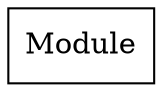 digraph {
node [shape=box];
graph [ordering="out", overlap = false, nodesep="0.5", ranksep="2"];
node0 [label="Module"];
}
